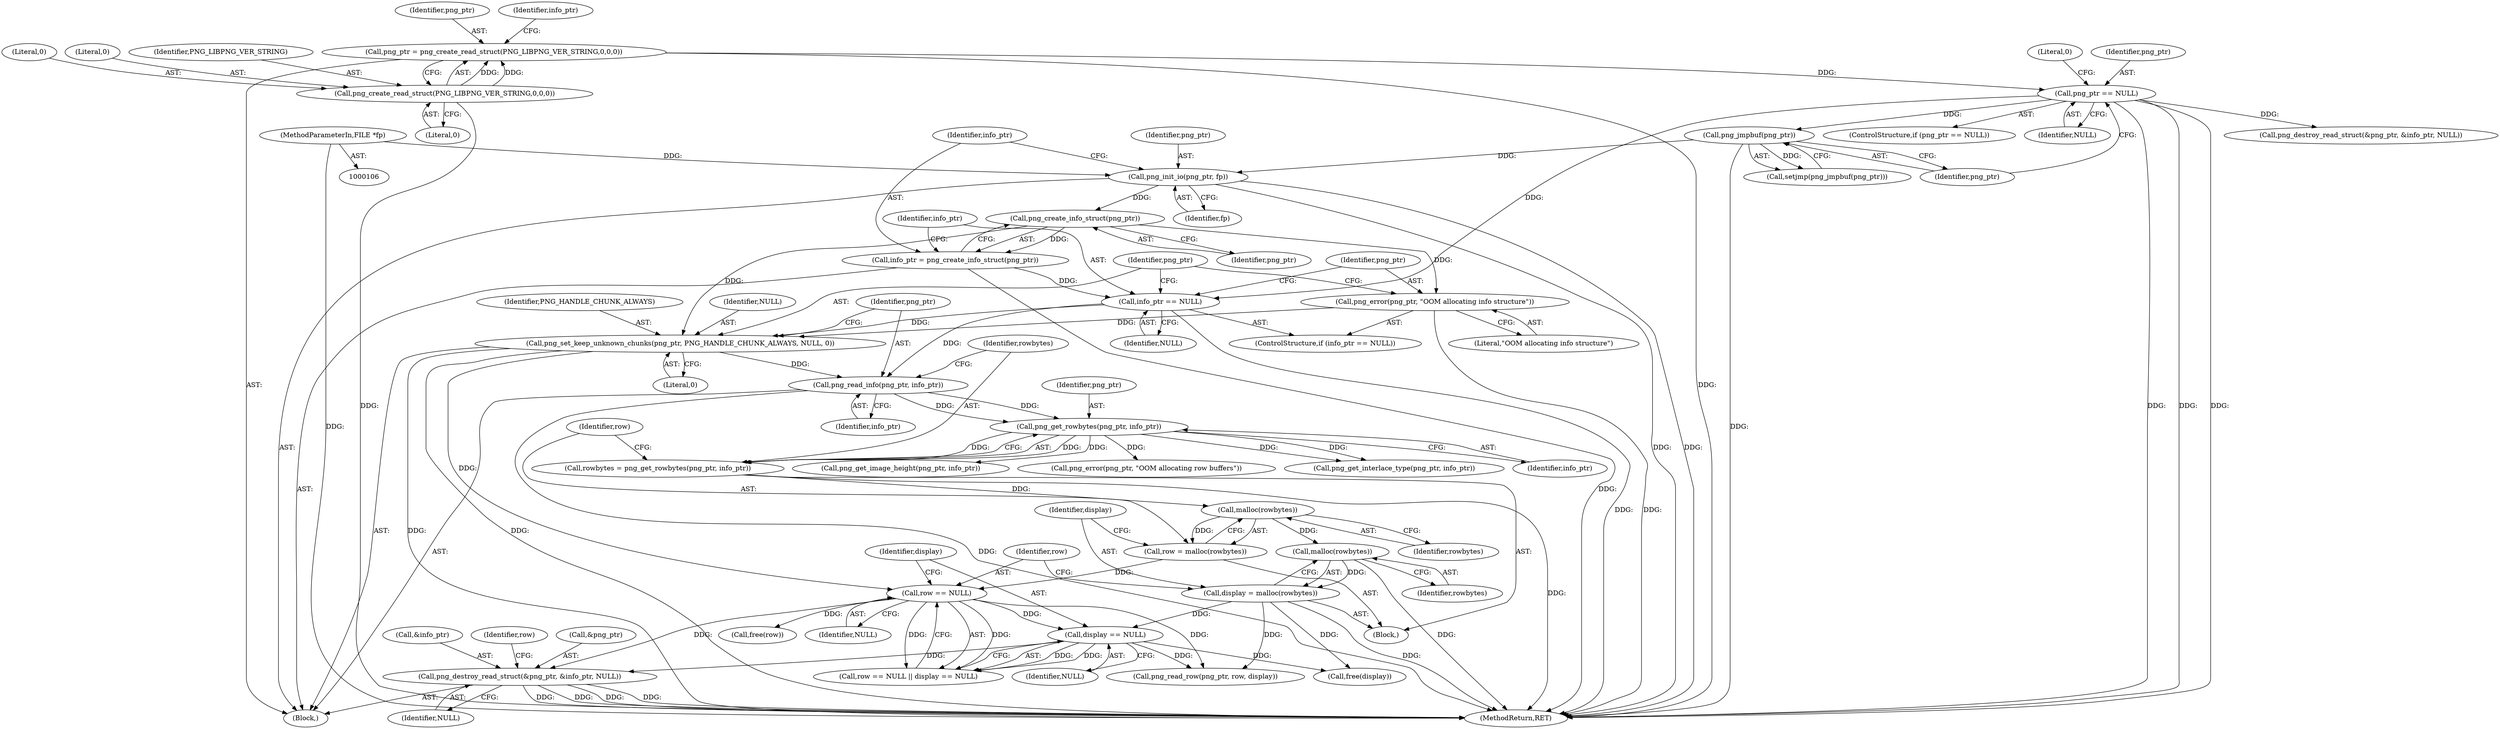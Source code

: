 digraph "0_Android_9d4853418ab2f754c2b63e091c29c5529b8b86ca_153@API" {
"1000270" [label="(Call,png_destroy_read_struct(&png_ptr, &info_ptr, NULL))"];
"1000199" [label="(Call,row == NULL)"];
"1000189" [label="(Call,row = malloc(rowbytes))"];
"1000191" [label="(Call,malloc(rowbytes))"];
"1000184" [label="(Call,rowbytes = png_get_rowbytes(png_ptr, info_ptr))"];
"1000186" [label="(Call,png_get_rowbytes(png_ptr, info_ptr))"];
"1000179" [label="(Call,png_read_info(png_ptr, info_ptr))"];
"1000174" [label="(Call,png_set_keep_unknown_chunks(png_ptr, PNG_HANDLE_CHUNK_ALWAYS, NULL, 0))"];
"1000171" [label="(Call,png_error(png_ptr, \"OOM allocating info structure\"))"];
"1000165" [label="(Call,png_create_info_struct(png_ptr))"];
"1000160" [label="(Call,png_init_io(png_ptr, fp))"];
"1000137" [label="(Call,png_jmpbuf(png_ptr))"];
"1000130" [label="(Call,png_ptr == NULL)"];
"1000110" [label="(Call,png_ptr = png_create_read_struct(PNG_LIBPNG_VER_STRING,0,0,0))"];
"1000112" [label="(Call,png_create_read_struct(PNG_LIBPNG_VER_STRING,0,0,0))"];
"1000107" [label="(MethodParameterIn,FILE *fp)"];
"1000168" [label="(Call,info_ptr == NULL)"];
"1000163" [label="(Call,info_ptr = png_create_info_struct(png_ptr))"];
"1000202" [label="(Call,display == NULL)"];
"1000193" [label="(Call,display = malloc(rowbytes))"];
"1000195" [label="(Call,malloc(rowbytes))"];
"1000278" [label="(Call,free(display))"];
"1000182" [label="(Block,)"];
"1000166" [label="(Identifier,png_ptr)"];
"1000188" [label="(Identifier,info_ptr)"];
"1000175" [label="(Identifier,png_ptr)"];
"1000198" [label="(Call,row == NULL || display == NULL)"];
"1000196" [label="(Identifier,rowbytes)"];
"1000224" [label="(Call,png_get_image_height(png_ptr, info_ptr))"];
"1000191" [label="(Call,malloc(rowbytes))"];
"1000186" [label="(Call,png_get_rowbytes(png_ptr, info_ptr))"];
"1000273" [label="(Call,&info_ptr)"];
"1000177" [label="(Identifier,NULL)"];
"1000137" [label="(Call,png_jmpbuf(png_ptr))"];
"1000194" [label="(Identifier,display)"];
"1000270" [label="(Call,png_destroy_read_struct(&png_ptr, &info_ptr, NULL))"];
"1000167" [label="(ControlStructure,if (info_ptr == NULL))"];
"1000130" [label="(Call,png_ptr == NULL)"];
"1000180" [label="(Identifier,png_ptr)"];
"1000205" [label="(Call,png_error(png_ptr, \"OOM allocating row buffers\"))"];
"1000277" [label="(Identifier,row)"];
"1000111" [label="(Identifier,png_ptr)"];
"1000171" [label="(Call,png_error(png_ptr, \"OOM allocating info structure\"))"];
"1000140" [label="(Call,png_destroy_read_struct(&png_ptr, &info_ptr, NULL))"];
"1000204" [label="(Identifier,NULL)"];
"1000165" [label="(Call,png_create_info_struct(png_ptr))"];
"1000189" [label="(Call,row = malloc(rowbytes))"];
"1000110" [label="(Call,png_ptr = png_create_read_struct(PNG_LIBPNG_VER_STRING,0,0,0))"];
"1000113" [label="(Identifier,PNG_LIBPNG_VER_STRING)"];
"1000190" [label="(Identifier,row)"];
"1000184" [label="(Call,rowbytes = png_get_rowbytes(png_ptr, info_ptr))"];
"1000161" [label="(Identifier,png_ptr)"];
"1000164" [label="(Identifier,info_ptr)"];
"1000119" [label="(Identifier,info_ptr)"];
"1000271" [label="(Call,&png_ptr)"];
"1000136" [label="(Call,setjmp(png_jmpbuf(png_ptr)))"];
"1000138" [label="(Identifier,png_ptr)"];
"1000108" [label="(Block,)"];
"1000214" [label="(Call,png_get_interlace_type(png_ptr, info_ptr))"];
"1000203" [label="(Identifier,display)"];
"1000160" [label="(Call,png_init_io(png_ptr, fp))"];
"1000200" [label="(Identifier,row)"];
"1000169" [label="(Identifier,info_ptr)"];
"1000129" [label="(ControlStructure,if (png_ptr == NULL))"];
"1000178" [label="(Literal,0)"];
"1000131" [label="(Identifier,png_ptr)"];
"1000107" [label="(MethodParameterIn,FILE *fp)"];
"1000187" [label="(Identifier,png_ptr)"];
"1000162" [label="(Identifier,fp)"];
"1000112" [label="(Call,png_create_read_struct(PNG_LIBPNG_VER_STRING,0,0,0))"];
"1000168" [label="(Call,info_ptr == NULL)"];
"1000163" [label="(Call,info_ptr = png_create_info_struct(png_ptr))"];
"1000202" [label="(Call,display == NULL)"];
"1000282" [label="(MethodReturn,RET)"];
"1000275" [label="(Identifier,NULL)"];
"1000116" [label="(Literal,0)"];
"1000195" [label="(Call,malloc(rowbytes))"];
"1000201" [label="(Identifier,NULL)"];
"1000115" [label="(Literal,0)"];
"1000263" [label="(Call,png_read_row(png_ptr, row, display))"];
"1000179" [label="(Call,png_read_info(png_ptr, info_ptr))"];
"1000176" [label="(Identifier,PNG_HANDLE_CHUNK_ALWAYS)"];
"1000134" [label="(Literal,0)"];
"1000192" [label="(Identifier,rowbytes)"];
"1000174" [label="(Call,png_set_keep_unknown_chunks(png_ptr, PNG_HANDLE_CHUNK_ALWAYS, NULL, 0))"];
"1000132" [label="(Identifier,NULL)"];
"1000114" [label="(Literal,0)"];
"1000276" [label="(Call,free(row))"];
"1000173" [label="(Literal,\"OOM allocating info structure\")"];
"1000170" [label="(Identifier,NULL)"];
"1000172" [label="(Identifier,png_ptr)"];
"1000185" [label="(Identifier,rowbytes)"];
"1000199" [label="(Call,row == NULL)"];
"1000193" [label="(Call,display = malloc(rowbytes))"];
"1000181" [label="(Identifier,info_ptr)"];
"1000270" -> "1000108"  [label="AST: "];
"1000270" -> "1000275"  [label="CFG: "];
"1000271" -> "1000270"  [label="AST: "];
"1000273" -> "1000270"  [label="AST: "];
"1000275" -> "1000270"  [label="AST: "];
"1000277" -> "1000270"  [label="CFG: "];
"1000270" -> "1000282"  [label="DDG: "];
"1000270" -> "1000282"  [label="DDG: "];
"1000270" -> "1000282"  [label="DDG: "];
"1000270" -> "1000282"  [label="DDG: "];
"1000199" -> "1000270"  [label="DDG: "];
"1000202" -> "1000270"  [label="DDG: "];
"1000199" -> "1000198"  [label="AST: "];
"1000199" -> "1000201"  [label="CFG: "];
"1000200" -> "1000199"  [label="AST: "];
"1000201" -> "1000199"  [label="AST: "];
"1000203" -> "1000199"  [label="CFG: "];
"1000198" -> "1000199"  [label="CFG: "];
"1000199" -> "1000198"  [label="DDG: "];
"1000199" -> "1000198"  [label="DDG: "];
"1000189" -> "1000199"  [label="DDG: "];
"1000174" -> "1000199"  [label="DDG: "];
"1000199" -> "1000202"  [label="DDG: "];
"1000199" -> "1000263"  [label="DDG: "];
"1000199" -> "1000276"  [label="DDG: "];
"1000189" -> "1000182"  [label="AST: "];
"1000189" -> "1000191"  [label="CFG: "];
"1000190" -> "1000189"  [label="AST: "];
"1000191" -> "1000189"  [label="AST: "];
"1000194" -> "1000189"  [label="CFG: "];
"1000191" -> "1000189"  [label="DDG: "];
"1000191" -> "1000192"  [label="CFG: "];
"1000192" -> "1000191"  [label="AST: "];
"1000184" -> "1000191"  [label="DDG: "];
"1000191" -> "1000195"  [label="DDG: "];
"1000184" -> "1000182"  [label="AST: "];
"1000184" -> "1000186"  [label="CFG: "];
"1000185" -> "1000184"  [label="AST: "];
"1000186" -> "1000184"  [label="AST: "];
"1000190" -> "1000184"  [label="CFG: "];
"1000184" -> "1000282"  [label="DDG: "];
"1000186" -> "1000184"  [label="DDG: "];
"1000186" -> "1000184"  [label="DDG: "];
"1000186" -> "1000188"  [label="CFG: "];
"1000187" -> "1000186"  [label="AST: "];
"1000188" -> "1000186"  [label="AST: "];
"1000179" -> "1000186"  [label="DDG: "];
"1000179" -> "1000186"  [label="DDG: "];
"1000186" -> "1000205"  [label="DDG: "];
"1000186" -> "1000214"  [label="DDG: "];
"1000186" -> "1000214"  [label="DDG: "];
"1000186" -> "1000224"  [label="DDG: "];
"1000179" -> "1000108"  [label="AST: "];
"1000179" -> "1000181"  [label="CFG: "];
"1000180" -> "1000179"  [label="AST: "];
"1000181" -> "1000179"  [label="AST: "];
"1000185" -> "1000179"  [label="CFG: "];
"1000179" -> "1000282"  [label="DDG: "];
"1000174" -> "1000179"  [label="DDG: "];
"1000168" -> "1000179"  [label="DDG: "];
"1000174" -> "1000108"  [label="AST: "];
"1000174" -> "1000178"  [label="CFG: "];
"1000175" -> "1000174"  [label="AST: "];
"1000176" -> "1000174"  [label="AST: "];
"1000177" -> "1000174"  [label="AST: "];
"1000178" -> "1000174"  [label="AST: "];
"1000180" -> "1000174"  [label="CFG: "];
"1000174" -> "1000282"  [label="DDG: "];
"1000174" -> "1000282"  [label="DDG: "];
"1000171" -> "1000174"  [label="DDG: "];
"1000165" -> "1000174"  [label="DDG: "];
"1000168" -> "1000174"  [label="DDG: "];
"1000171" -> "1000167"  [label="AST: "];
"1000171" -> "1000173"  [label="CFG: "];
"1000172" -> "1000171"  [label="AST: "];
"1000173" -> "1000171"  [label="AST: "];
"1000175" -> "1000171"  [label="CFG: "];
"1000171" -> "1000282"  [label="DDG: "];
"1000165" -> "1000171"  [label="DDG: "];
"1000165" -> "1000163"  [label="AST: "];
"1000165" -> "1000166"  [label="CFG: "];
"1000166" -> "1000165"  [label="AST: "];
"1000163" -> "1000165"  [label="CFG: "];
"1000165" -> "1000163"  [label="DDG: "];
"1000160" -> "1000165"  [label="DDG: "];
"1000160" -> "1000108"  [label="AST: "];
"1000160" -> "1000162"  [label="CFG: "];
"1000161" -> "1000160"  [label="AST: "];
"1000162" -> "1000160"  [label="AST: "];
"1000164" -> "1000160"  [label="CFG: "];
"1000160" -> "1000282"  [label="DDG: "];
"1000160" -> "1000282"  [label="DDG: "];
"1000137" -> "1000160"  [label="DDG: "];
"1000107" -> "1000160"  [label="DDG: "];
"1000137" -> "1000136"  [label="AST: "];
"1000137" -> "1000138"  [label="CFG: "];
"1000138" -> "1000137"  [label="AST: "];
"1000136" -> "1000137"  [label="CFG: "];
"1000137" -> "1000282"  [label="DDG: "];
"1000137" -> "1000136"  [label="DDG: "];
"1000130" -> "1000137"  [label="DDG: "];
"1000130" -> "1000129"  [label="AST: "];
"1000130" -> "1000132"  [label="CFG: "];
"1000131" -> "1000130"  [label="AST: "];
"1000132" -> "1000130"  [label="AST: "];
"1000134" -> "1000130"  [label="CFG: "];
"1000138" -> "1000130"  [label="CFG: "];
"1000130" -> "1000282"  [label="DDG: "];
"1000130" -> "1000282"  [label="DDG: "];
"1000130" -> "1000282"  [label="DDG: "];
"1000110" -> "1000130"  [label="DDG: "];
"1000130" -> "1000140"  [label="DDG: "];
"1000130" -> "1000168"  [label="DDG: "];
"1000110" -> "1000108"  [label="AST: "];
"1000110" -> "1000112"  [label="CFG: "];
"1000111" -> "1000110"  [label="AST: "];
"1000112" -> "1000110"  [label="AST: "];
"1000119" -> "1000110"  [label="CFG: "];
"1000110" -> "1000282"  [label="DDG: "];
"1000112" -> "1000110"  [label="DDG: "];
"1000112" -> "1000110"  [label="DDG: "];
"1000112" -> "1000116"  [label="CFG: "];
"1000113" -> "1000112"  [label="AST: "];
"1000114" -> "1000112"  [label="AST: "];
"1000115" -> "1000112"  [label="AST: "];
"1000116" -> "1000112"  [label="AST: "];
"1000112" -> "1000282"  [label="DDG: "];
"1000107" -> "1000106"  [label="AST: "];
"1000107" -> "1000282"  [label="DDG: "];
"1000168" -> "1000167"  [label="AST: "];
"1000168" -> "1000170"  [label="CFG: "];
"1000169" -> "1000168"  [label="AST: "];
"1000170" -> "1000168"  [label="AST: "];
"1000172" -> "1000168"  [label="CFG: "];
"1000175" -> "1000168"  [label="CFG: "];
"1000168" -> "1000282"  [label="DDG: "];
"1000163" -> "1000168"  [label="DDG: "];
"1000163" -> "1000108"  [label="AST: "];
"1000164" -> "1000163"  [label="AST: "];
"1000169" -> "1000163"  [label="CFG: "];
"1000163" -> "1000282"  [label="DDG: "];
"1000202" -> "1000198"  [label="AST: "];
"1000202" -> "1000204"  [label="CFG: "];
"1000203" -> "1000202"  [label="AST: "];
"1000204" -> "1000202"  [label="AST: "];
"1000198" -> "1000202"  [label="CFG: "];
"1000202" -> "1000198"  [label="DDG: "];
"1000202" -> "1000198"  [label="DDG: "];
"1000193" -> "1000202"  [label="DDG: "];
"1000202" -> "1000263"  [label="DDG: "];
"1000202" -> "1000278"  [label="DDG: "];
"1000193" -> "1000182"  [label="AST: "];
"1000193" -> "1000195"  [label="CFG: "];
"1000194" -> "1000193"  [label="AST: "];
"1000195" -> "1000193"  [label="AST: "];
"1000200" -> "1000193"  [label="CFG: "];
"1000193" -> "1000282"  [label="DDG: "];
"1000195" -> "1000193"  [label="DDG: "];
"1000193" -> "1000263"  [label="DDG: "];
"1000193" -> "1000278"  [label="DDG: "];
"1000195" -> "1000196"  [label="CFG: "];
"1000196" -> "1000195"  [label="AST: "];
"1000195" -> "1000282"  [label="DDG: "];
}
